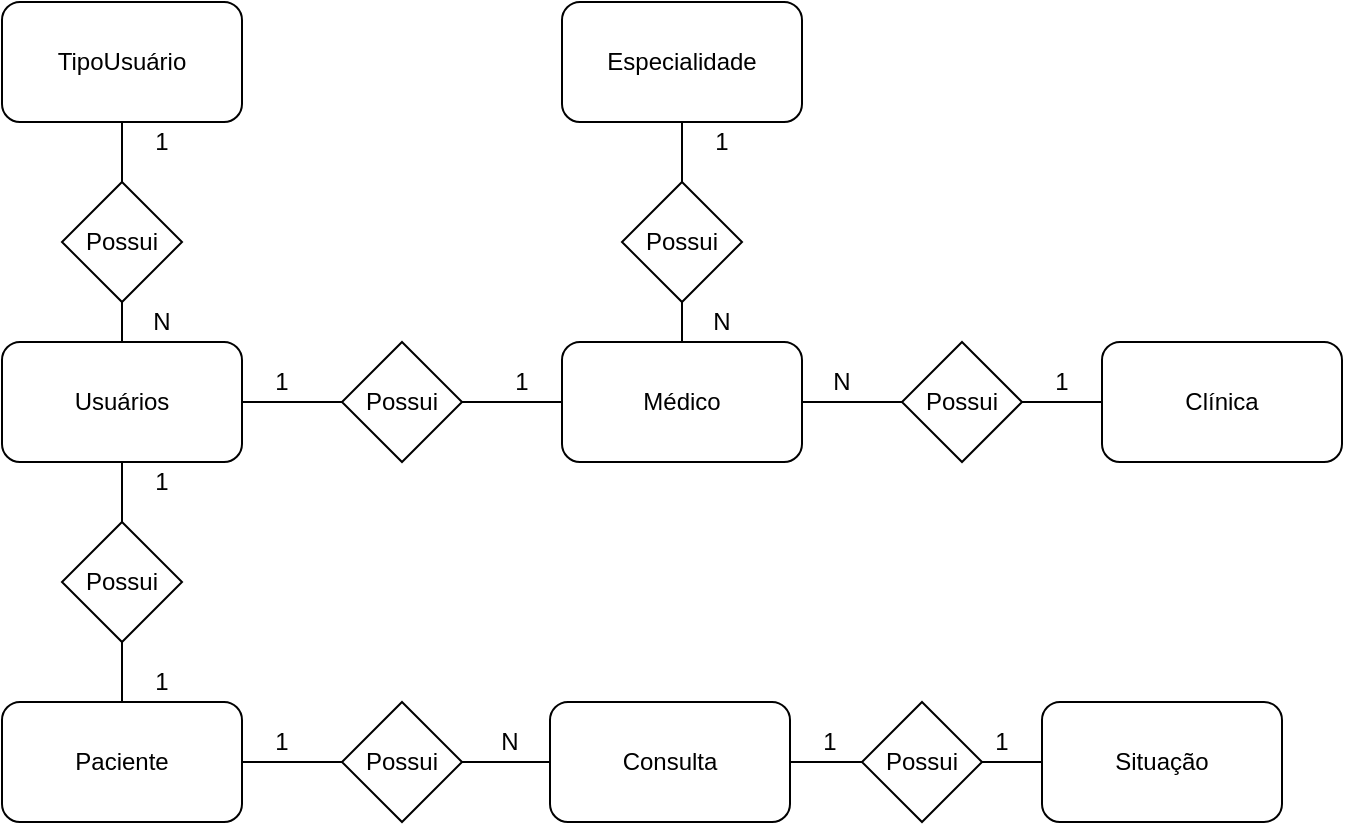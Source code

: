 <mxfile version="14.4.6" type="device"><diagram id="Ibzf-ePxG1JKryX4_Eqn" name="Page-1"><mxGraphModel dx="782" dy="431" grid="1" gridSize="10" guides="1" tooltips="1" connect="1" arrows="1" fold="1" page="1" pageScale="1" pageWidth="827" pageHeight="1169" math="0" shadow="0"><root><mxCell id="0"/><mxCell id="1" parent="0"/><mxCell id="BekdXrOWI181UyUXMd_G-1" value="TipoUsuário" style="rounded=1;whiteSpace=wrap;html=1;" vertex="1" parent="1"><mxGeometry x="20" y="40" width="120" height="60" as="geometry"/></mxCell><mxCell id="BekdXrOWI181UyUXMd_G-28" value="" style="edgeStyle=orthogonalEdgeStyle;rounded=0;orthogonalLoop=1;jettySize=auto;html=1;endArrow=none;endFill=0;" edge="1" parent="1" source="BekdXrOWI181UyUXMd_G-2" target="BekdXrOWI181UyUXMd_G-27"><mxGeometry relative="1" as="geometry"/></mxCell><mxCell id="BekdXrOWI181UyUXMd_G-2" value="Especialidade" style="rounded=1;whiteSpace=wrap;html=1;" vertex="1" parent="1"><mxGeometry x="300" y="40" width="120" height="60" as="geometry"/></mxCell><mxCell id="BekdXrOWI181UyUXMd_G-16" value="" style="edgeStyle=orthogonalEdgeStyle;rounded=0;orthogonalLoop=1;jettySize=auto;html=1;endArrow=none;endFill=0;" edge="1" parent="1" source="BekdXrOWI181UyUXMd_G-3" target="BekdXrOWI181UyUXMd_G-10"><mxGeometry relative="1" as="geometry"/></mxCell><mxCell id="BekdXrOWI181UyUXMd_G-22" value="" style="edgeStyle=orthogonalEdgeStyle;rounded=0;orthogonalLoop=1;jettySize=auto;html=1;endArrow=none;endFill=0;" edge="1" parent="1" source="BekdXrOWI181UyUXMd_G-3" target="BekdXrOWI181UyUXMd_G-21"><mxGeometry relative="1" as="geometry"/></mxCell><mxCell id="BekdXrOWI181UyUXMd_G-3" value="Usuários" style="rounded=1;whiteSpace=wrap;html=1;" vertex="1" parent="1"><mxGeometry x="20" y="210" width="120" height="60" as="geometry"/></mxCell><mxCell id="BekdXrOWI181UyUXMd_G-25" value="" style="edgeStyle=orthogonalEdgeStyle;rounded=0;orthogonalLoop=1;jettySize=auto;html=1;endArrow=none;endFill=0;" edge="1" parent="1" source="BekdXrOWI181UyUXMd_G-4" target="BekdXrOWI181UyUXMd_G-24"><mxGeometry relative="1" as="geometry"/></mxCell><mxCell id="BekdXrOWI181UyUXMd_G-4" value="Médico" style="rounded=1;whiteSpace=wrap;html=1;" vertex="1" parent="1"><mxGeometry x="300" y="210" width="120" height="60" as="geometry"/></mxCell><mxCell id="BekdXrOWI181UyUXMd_G-26" value="" style="edgeStyle=orthogonalEdgeStyle;rounded=0;orthogonalLoop=1;jettySize=auto;html=1;endArrow=none;endFill=0;" edge="1" parent="1" source="BekdXrOWI181UyUXMd_G-5" target="BekdXrOWI181UyUXMd_G-24"><mxGeometry relative="1" as="geometry"/></mxCell><mxCell id="BekdXrOWI181UyUXMd_G-5" value="Clínica" style="rounded=1;whiteSpace=wrap;html=1;" vertex="1" parent="1"><mxGeometry x="570" y="210" width="120" height="60" as="geometry"/></mxCell><mxCell id="BekdXrOWI181UyUXMd_G-15" value="" style="edgeStyle=orthogonalEdgeStyle;rounded=0;orthogonalLoop=1;jettySize=auto;html=1;endArrow=none;endFill=0;" edge="1" parent="1" source="BekdXrOWI181UyUXMd_G-6" target="BekdXrOWI181UyUXMd_G-10"><mxGeometry relative="1" as="geometry"/></mxCell><mxCell id="BekdXrOWI181UyUXMd_G-17" value="" style="edgeStyle=orthogonalEdgeStyle;rounded=0;orthogonalLoop=1;jettySize=auto;html=1;endArrow=none;endFill=0;" edge="1" parent="1" source="BekdXrOWI181UyUXMd_G-6" target="BekdXrOWI181UyUXMd_G-11"><mxGeometry relative="1" as="geometry"/></mxCell><mxCell id="BekdXrOWI181UyUXMd_G-6" value="Paciente" style="rounded=1;whiteSpace=wrap;html=1;" vertex="1" parent="1"><mxGeometry x="20" y="390" width="120" height="60" as="geometry"/></mxCell><mxCell id="BekdXrOWI181UyUXMd_G-18" value="" style="edgeStyle=orthogonalEdgeStyle;rounded=0;orthogonalLoop=1;jettySize=auto;html=1;endArrow=none;endFill=0;" edge="1" parent="1" source="BekdXrOWI181UyUXMd_G-7" target="BekdXrOWI181UyUXMd_G-11"><mxGeometry relative="1" as="geometry"/></mxCell><mxCell id="BekdXrOWI181UyUXMd_G-19" value="" style="edgeStyle=orthogonalEdgeStyle;rounded=0;orthogonalLoop=1;jettySize=auto;html=1;endArrow=none;endFill=0;" edge="1" parent="1" source="BekdXrOWI181UyUXMd_G-7" target="BekdXrOWI181UyUXMd_G-12"><mxGeometry relative="1" as="geometry"/></mxCell><mxCell id="BekdXrOWI181UyUXMd_G-7" value="Consulta" style="rounded=1;whiteSpace=wrap;html=1;" vertex="1" parent="1"><mxGeometry x="294" y="390" width="120" height="60" as="geometry"/></mxCell><mxCell id="BekdXrOWI181UyUXMd_G-20" value="" style="edgeStyle=orthogonalEdgeStyle;rounded=0;orthogonalLoop=1;jettySize=auto;html=1;endArrow=none;endFill=0;" edge="1" parent="1" source="BekdXrOWI181UyUXMd_G-8" target="BekdXrOWI181UyUXMd_G-12"><mxGeometry relative="1" as="geometry"/></mxCell><mxCell id="BekdXrOWI181UyUXMd_G-8" value="Situação" style="rounded=1;whiteSpace=wrap;html=1;" vertex="1" parent="1"><mxGeometry x="540" y="390" width="120" height="60" as="geometry"/></mxCell><mxCell id="BekdXrOWI181UyUXMd_G-13" value="" style="edgeStyle=orthogonalEdgeStyle;rounded=0;orthogonalLoop=1;jettySize=auto;html=1;endArrow=none;endFill=0;" edge="1" parent="1" source="BekdXrOWI181UyUXMd_G-9" target="BekdXrOWI181UyUXMd_G-1"><mxGeometry relative="1" as="geometry"/></mxCell><mxCell id="BekdXrOWI181UyUXMd_G-14" value="" style="edgeStyle=orthogonalEdgeStyle;rounded=0;orthogonalLoop=1;jettySize=auto;html=1;endArrow=none;endFill=0;" edge="1" parent="1" source="BekdXrOWI181UyUXMd_G-9" target="BekdXrOWI181UyUXMd_G-3"><mxGeometry relative="1" as="geometry"/></mxCell><mxCell id="BekdXrOWI181UyUXMd_G-9" value="Possui" style="rhombus;whiteSpace=wrap;html=1;" vertex="1" parent="1"><mxGeometry x="50" y="130" width="60" height="60" as="geometry"/></mxCell><mxCell id="BekdXrOWI181UyUXMd_G-10" value="Possui" style="rhombus;whiteSpace=wrap;html=1;" vertex="1" parent="1"><mxGeometry x="50" y="300" width="60" height="60" as="geometry"/></mxCell><mxCell id="BekdXrOWI181UyUXMd_G-11" value="Possui" style="rhombus;whiteSpace=wrap;html=1;" vertex="1" parent="1"><mxGeometry x="190" y="390" width="60" height="60" as="geometry"/></mxCell><mxCell id="BekdXrOWI181UyUXMd_G-12" value="Possui" style="rhombus;whiteSpace=wrap;html=1;" vertex="1" parent="1"><mxGeometry x="450" y="390" width="60" height="60" as="geometry"/></mxCell><mxCell id="BekdXrOWI181UyUXMd_G-23" value="" style="edgeStyle=orthogonalEdgeStyle;rounded=0;orthogonalLoop=1;jettySize=auto;html=1;endArrow=none;endFill=0;" edge="1" parent="1" source="BekdXrOWI181UyUXMd_G-21" target="BekdXrOWI181UyUXMd_G-4"><mxGeometry relative="1" as="geometry"/></mxCell><mxCell id="BekdXrOWI181UyUXMd_G-21" value="Possui" style="rhombus;whiteSpace=wrap;html=1;" vertex="1" parent="1"><mxGeometry x="190" y="210" width="60" height="60" as="geometry"/></mxCell><mxCell id="BekdXrOWI181UyUXMd_G-24" value="Possui" style="rhombus;whiteSpace=wrap;html=1;" vertex="1" parent="1"><mxGeometry x="470" y="210" width="60" height="60" as="geometry"/></mxCell><mxCell id="BekdXrOWI181UyUXMd_G-29" value="" style="edgeStyle=orthogonalEdgeStyle;rounded=0;orthogonalLoop=1;jettySize=auto;html=1;endArrow=none;endFill=0;" edge="1" parent="1" source="BekdXrOWI181UyUXMd_G-27" target="BekdXrOWI181UyUXMd_G-4"><mxGeometry relative="1" as="geometry"/></mxCell><mxCell id="BekdXrOWI181UyUXMd_G-27" value="Possui" style="rhombus;whiteSpace=wrap;html=1;" vertex="1" parent="1"><mxGeometry x="330" y="130" width="60" height="60" as="geometry"/></mxCell><mxCell id="BekdXrOWI181UyUXMd_G-30" value="1" style="text;html=1;strokeColor=none;fillColor=none;align=center;verticalAlign=middle;whiteSpace=wrap;rounded=0;" vertex="1" parent="1"><mxGeometry x="80" y="100" width="40" height="20" as="geometry"/></mxCell><mxCell id="BekdXrOWI181UyUXMd_G-31" value="N" style="text;html=1;strokeColor=none;fillColor=none;align=center;verticalAlign=middle;whiteSpace=wrap;rounded=0;" vertex="1" parent="1"><mxGeometry x="80" y="190" width="40" height="20" as="geometry"/></mxCell><mxCell id="BekdXrOWI181UyUXMd_G-32" value="1" style="text;html=1;strokeColor=none;fillColor=none;align=center;verticalAlign=middle;whiteSpace=wrap;rounded=0;" vertex="1" parent="1"><mxGeometry x="80" y="270" width="40" height="20" as="geometry"/></mxCell><mxCell id="BekdXrOWI181UyUXMd_G-33" value="1" style="text;html=1;strokeColor=none;fillColor=none;align=center;verticalAlign=middle;whiteSpace=wrap;rounded=0;" vertex="1" parent="1"><mxGeometry x="80" y="370" width="40" height="20" as="geometry"/></mxCell><mxCell id="BekdXrOWI181UyUXMd_G-34" value="1" style="text;html=1;strokeColor=none;fillColor=none;align=center;verticalAlign=middle;whiteSpace=wrap;rounded=0;" vertex="1" parent="1"><mxGeometry x="140" y="400" width="40" height="20" as="geometry"/></mxCell><mxCell id="BekdXrOWI181UyUXMd_G-35" value="N" style="text;html=1;strokeColor=none;fillColor=none;align=center;verticalAlign=middle;whiteSpace=wrap;rounded=0;" vertex="1" parent="1"><mxGeometry x="254" y="400" width="40" height="20" as="geometry"/></mxCell><mxCell id="BekdXrOWI181UyUXMd_G-36" value="1" style="text;html=1;strokeColor=none;fillColor=none;align=center;verticalAlign=middle;whiteSpace=wrap;rounded=0;" vertex="1" parent="1"><mxGeometry x="414" y="400" width="40" height="20" as="geometry"/></mxCell><mxCell id="BekdXrOWI181UyUXMd_G-37" value="1" style="text;html=1;strokeColor=none;fillColor=none;align=center;verticalAlign=middle;whiteSpace=wrap;rounded=0;" vertex="1" parent="1"><mxGeometry x="500" y="400" width="40" height="20" as="geometry"/></mxCell><mxCell id="BekdXrOWI181UyUXMd_G-38" value="1" style="text;html=1;strokeColor=none;fillColor=none;align=center;verticalAlign=middle;whiteSpace=wrap;rounded=0;" vertex="1" parent="1"><mxGeometry x="360" y="100" width="40" height="20" as="geometry"/></mxCell><mxCell id="BekdXrOWI181UyUXMd_G-39" value="N" style="text;html=1;strokeColor=none;fillColor=none;align=center;verticalAlign=middle;whiteSpace=wrap;rounded=0;" vertex="1" parent="1"><mxGeometry x="360" y="190" width="40" height="20" as="geometry"/></mxCell><mxCell id="BekdXrOWI181UyUXMd_G-40" value="N" style="text;html=1;strokeColor=none;fillColor=none;align=center;verticalAlign=middle;whiteSpace=wrap;rounded=0;" vertex="1" parent="1"><mxGeometry x="420" y="220" width="40" height="20" as="geometry"/></mxCell><mxCell id="BekdXrOWI181UyUXMd_G-41" value="1" style="text;html=1;strokeColor=none;fillColor=none;align=center;verticalAlign=middle;whiteSpace=wrap;rounded=0;" vertex="1" parent="1"><mxGeometry x="530" y="220" width="40" height="20" as="geometry"/></mxCell><mxCell id="BekdXrOWI181UyUXMd_G-42" value="1" style="text;html=1;strokeColor=none;fillColor=none;align=center;verticalAlign=middle;whiteSpace=wrap;rounded=0;" vertex="1" parent="1"><mxGeometry x="140" y="220" width="40" height="20" as="geometry"/></mxCell><mxCell id="BekdXrOWI181UyUXMd_G-43" value="1" style="text;html=1;strokeColor=none;fillColor=none;align=center;verticalAlign=middle;whiteSpace=wrap;rounded=0;" vertex="1" parent="1"><mxGeometry x="260" y="220" width="40" height="20" as="geometry"/></mxCell></root></mxGraphModel></diagram></mxfile>